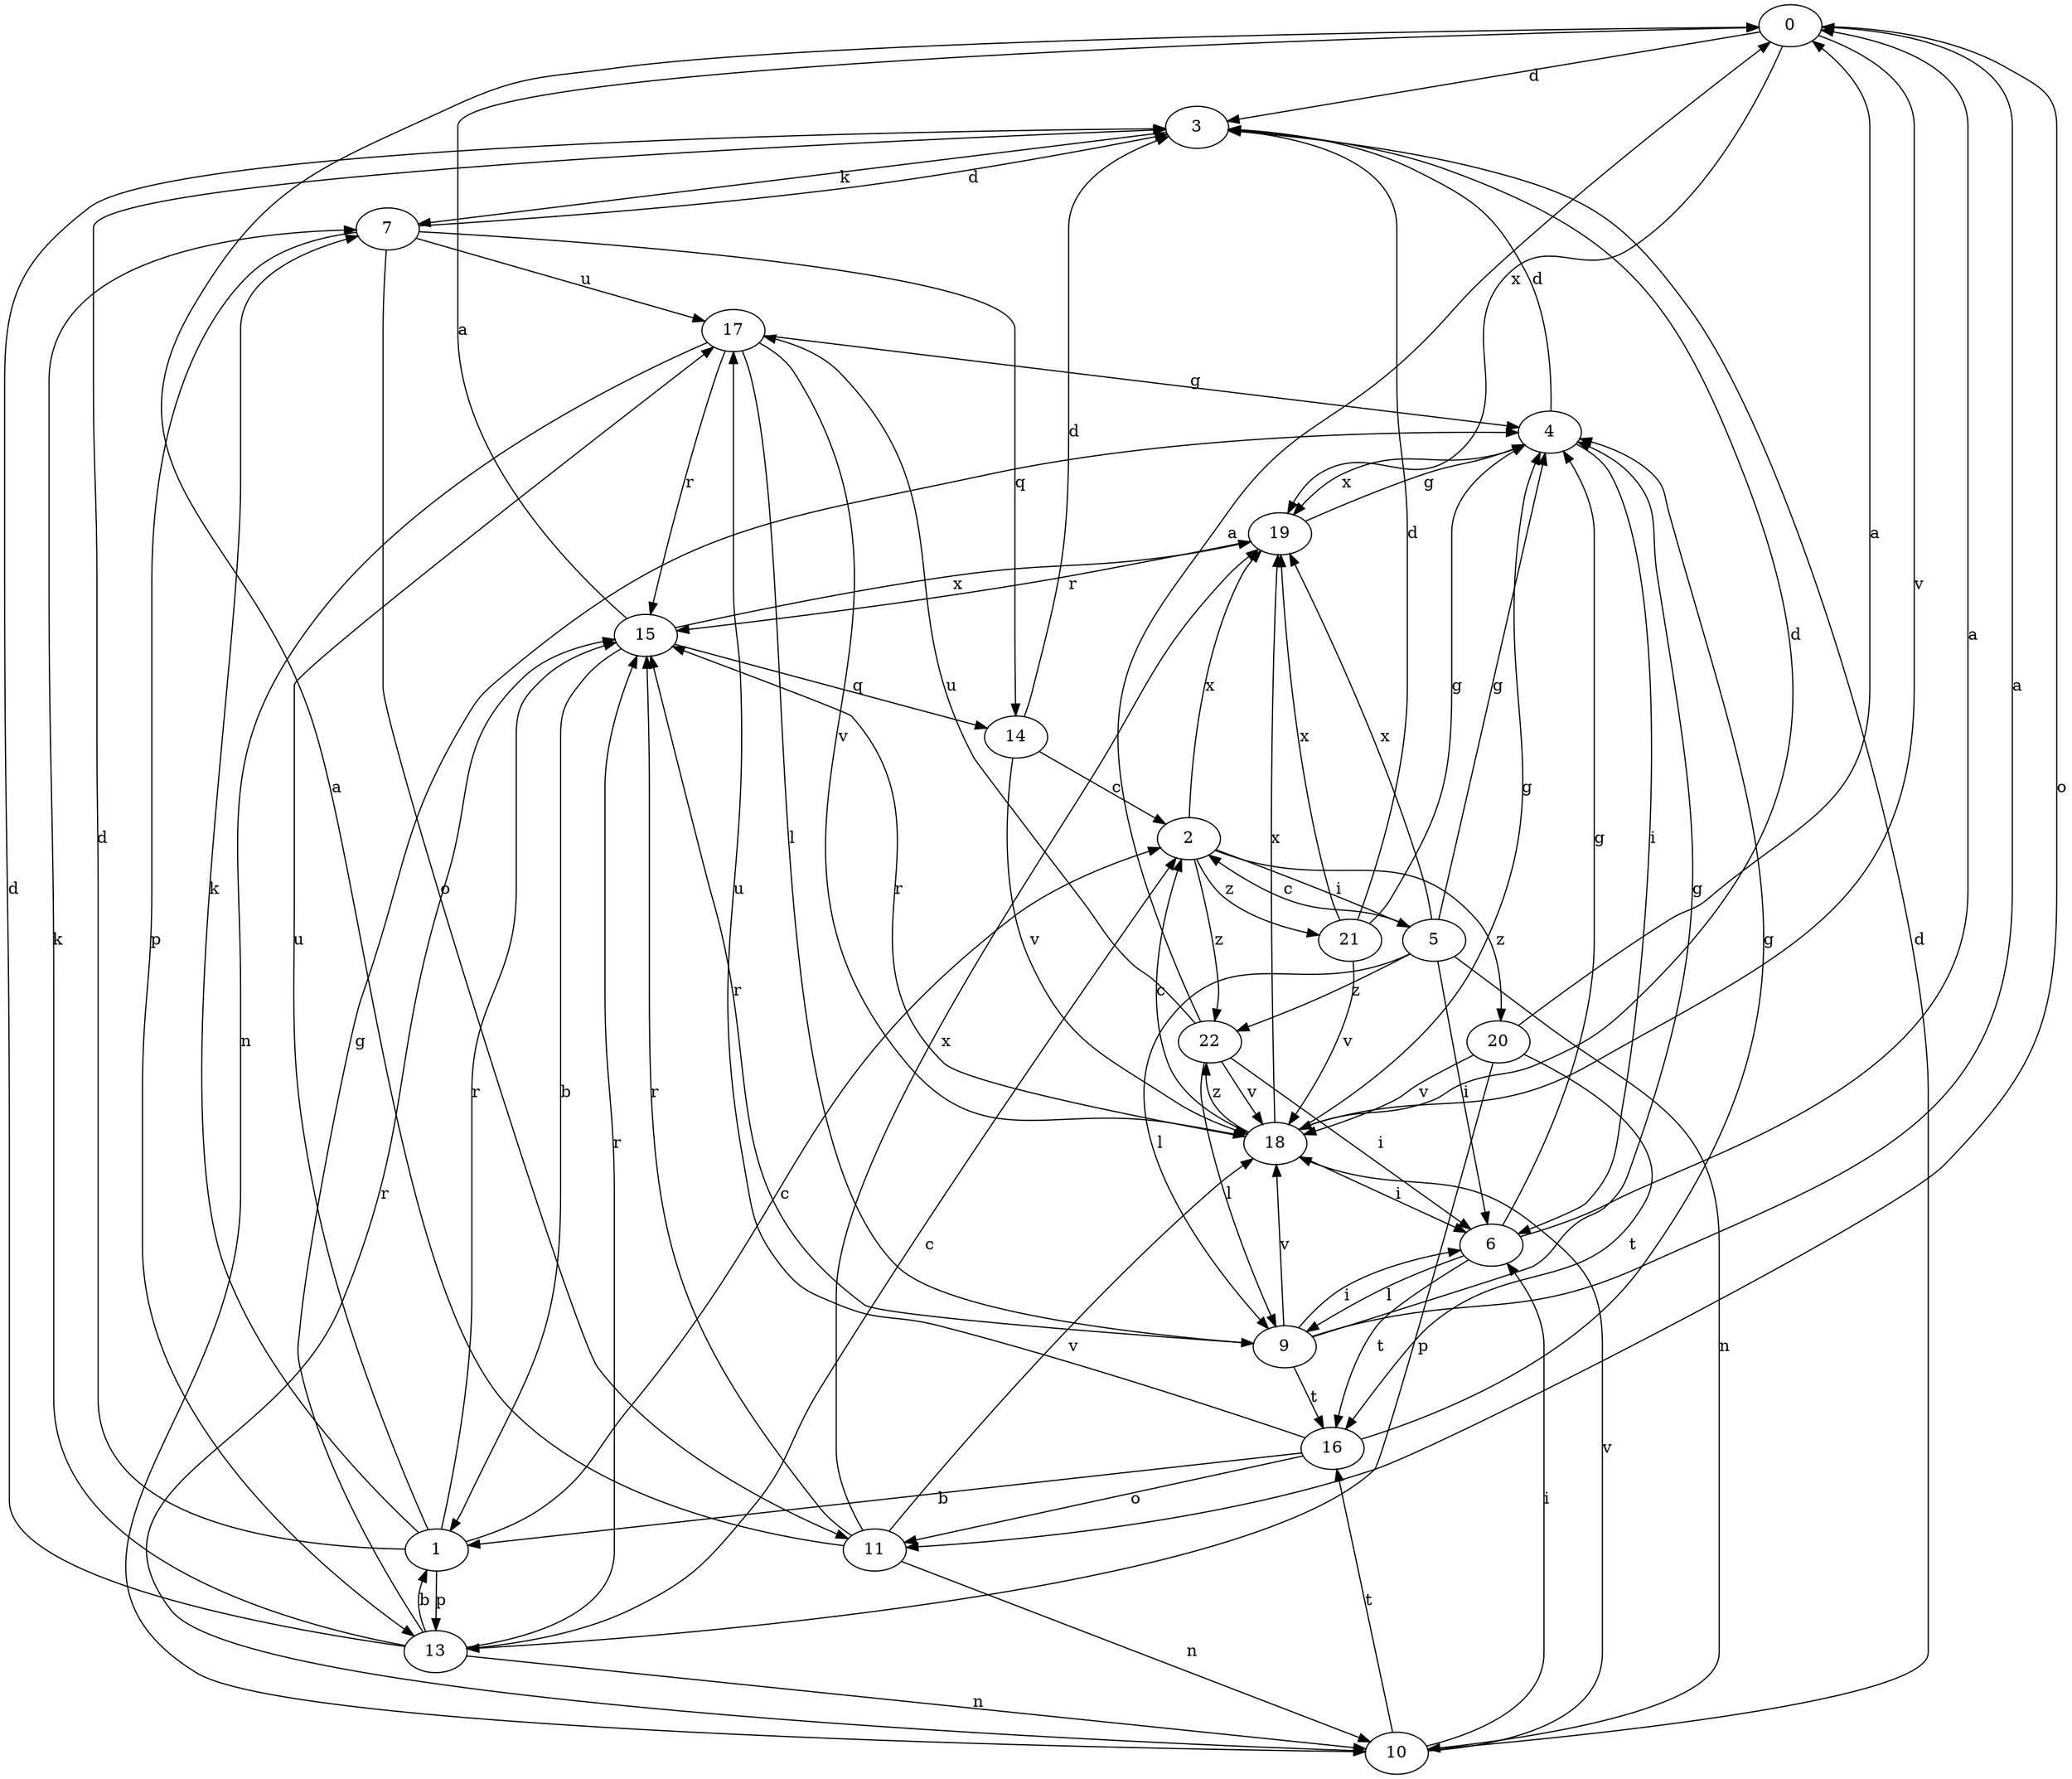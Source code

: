 strict digraph  {
0;
1;
2;
3;
4;
5;
6;
7;
9;
10;
11;
13;
14;
15;
16;
17;
18;
19;
20;
21;
22;
0 -> 3  [label=d];
0 -> 11  [label=o];
0 -> 18  [label=v];
0 -> 19  [label=x];
1 -> 2  [label=c];
1 -> 3  [label=d];
1 -> 7  [label=k];
1 -> 13  [label=p];
1 -> 15  [label=r];
1 -> 17  [label=u];
2 -> 5  [label=i];
2 -> 19  [label=x];
2 -> 20  [label=z];
2 -> 21  [label=z];
2 -> 22  [label=z];
3 -> 7  [label=k];
4 -> 3  [label=d];
4 -> 6  [label=i];
4 -> 19  [label=x];
5 -> 2  [label=c];
5 -> 4  [label=g];
5 -> 6  [label=i];
5 -> 9  [label=l];
5 -> 10  [label=n];
5 -> 19  [label=x];
5 -> 22  [label=z];
6 -> 0  [label=a];
6 -> 4  [label=g];
6 -> 9  [label=l];
6 -> 16  [label=t];
7 -> 3  [label=d];
7 -> 11  [label=o];
7 -> 13  [label=p];
7 -> 14  [label=q];
7 -> 17  [label=u];
9 -> 0  [label=a];
9 -> 4  [label=g];
9 -> 6  [label=i];
9 -> 15  [label=r];
9 -> 16  [label=t];
9 -> 18  [label=v];
10 -> 3  [label=d];
10 -> 6  [label=i];
10 -> 15  [label=r];
10 -> 16  [label=t];
10 -> 18  [label=v];
11 -> 0  [label=a];
11 -> 10  [label=n];
11 -> 15  [label=r];
11 -> 18  [label=v];
11 -> 19  [label=x];
13 -> 1  [label=b];
13 -> 2  [label=c];
13 -> 3  [label=d];
13 -> 4  [label=g];
13 -> 7  [label=k];
13 -> 10  [label=n];
13 -> 15  [label=r];
14 -> 2  [label=c];
14 -> 3  [label=d];
14 -> 18  [label=v];
15 -> 0  [label=a];
15 -> 1  [label=b];
15 -> 14  [label=q];
15 -> 19  [label=x];
16 -> 1  [label=b];
16 -> 4  [label=g];
16 -> 11  [label=o];
16 -> 17  [label=u];
17 -> 4  [label=g];
17 -> 9  [label=l];
17 -> 10  [label=n];
17 -> 15  [label=r];
17 -> 18  [label=v];
18 -> 2  [label=c];
18 -> 3  [label=d];
18 -> 4  [label=g];
18 -> 6  [label=i];
18 -> 15  [label=r];
18 -> 19  [label=x];
18 -> 22  [label=z];
19 -> 4  [label=g];
19 -> 15  [label=r];
20 -> 0  [label=a];
20 -> 13  [label=p];
20 -> 16  [label=t];
20 -> 18  [label=v];
21 -> 3  [label=d];
21 -> 4  [label=g];
21 -> 18  [label=v];
21 -> 19  [label=x];
22 -> 0  [label=a];
22 -> 6  [label=i];
22 -> 9  [label=l];
22 -> 17  [label=u];
22 -> 18  [label=v];
}
